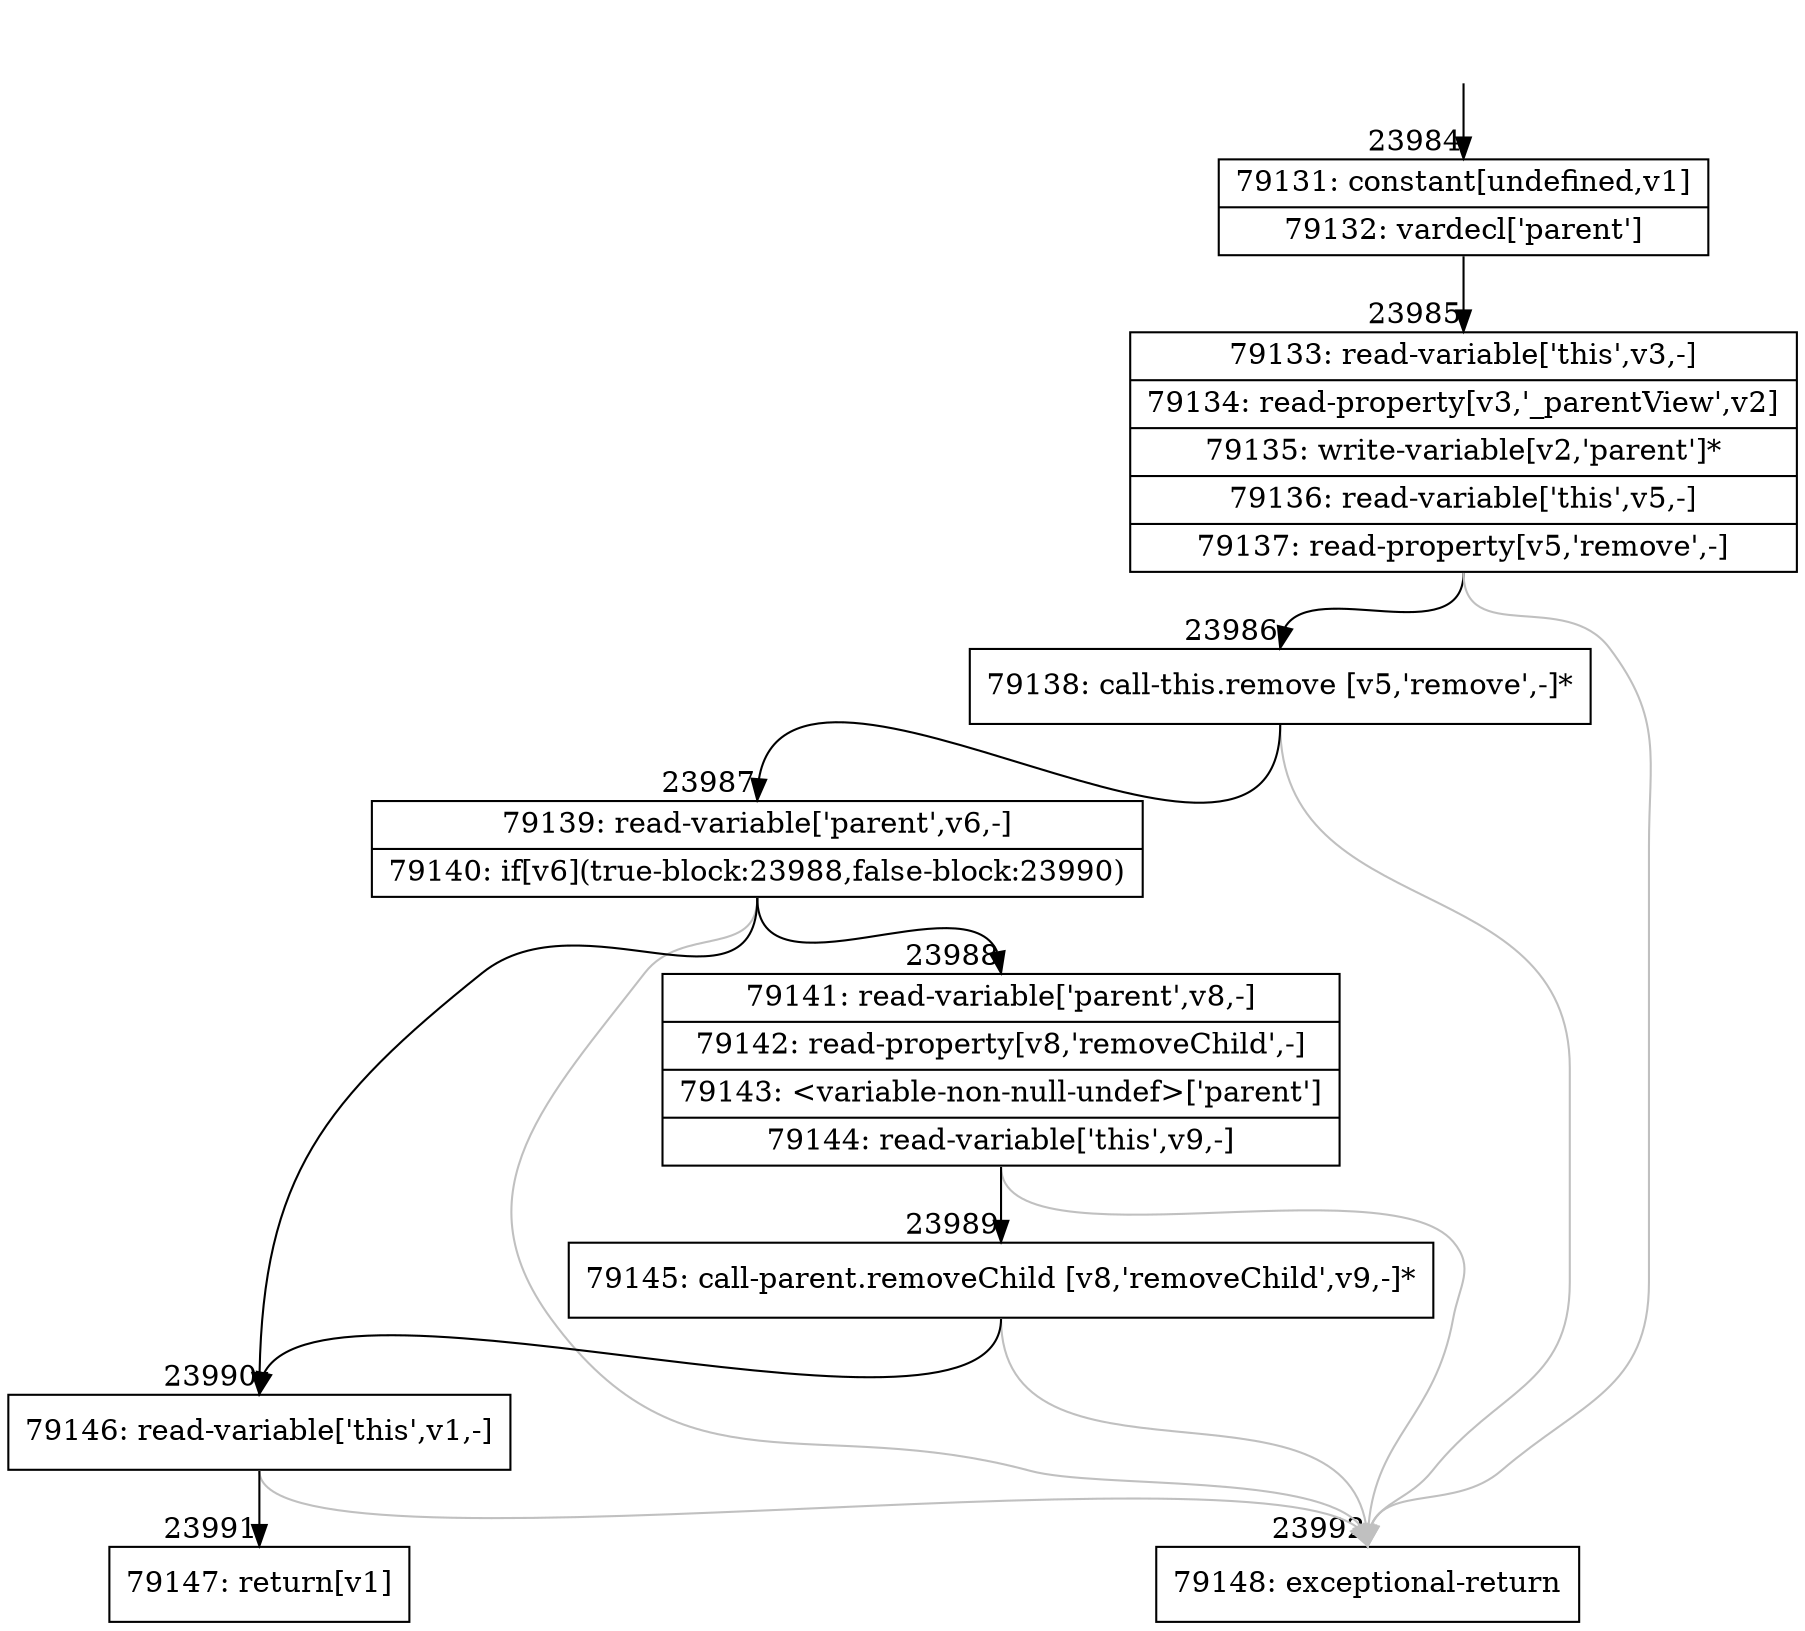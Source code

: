 digraph {
rankdir="TD"
BB_entry2101[shape=none,label=""];
BB_entry2101 -> BB23984 [tailport=s, headport=n, headlabel="    23984"]
BB23984 [shape=record label="{79131: constant[undefined,v1]|79132: vardecl['parent']}" ] 
BB23984 -> BB23985 [tailport=s, headport=n, headlabel="      23985"]
BB23985 [shape=record label="{79133: read-variable['this',v3,-]|79134: read-property[v3,'_parentView',v2]|79135: write-variable[v2,'parent']*|79136: read-variable['this',v5,-]|79137: read-property[v5,'remove',-]}" ] 
BB23985 -> BB23986 [tailport=s, headport=n, headlabel="      23986"]
BB23985 -> BB23992 [tailport=s, headport=n, color=gray, headlabel="      23992"]
BB23986 [shape=record label="{79138: call-this.remove [v5,'remove',-]*}" ] 
BB23986 -> BB23987 [tailport=s, headport=n, headlabel="      23987"]
BB23986 -> BB23992 [tailport=s, headport=n, color=gray]
BB23987 [shape=record label="{79139: read-variable['parent',v6,-]|79140: if[v6](true-block:23988,false-block:23990)}" ] 
BB23987 -> BB23988 [tailport=s, headport=n, headlabel="      23988"]
BB23987 -> BB23990 [tailport=s, headport=n, headlabel="      23990"]
BB23987 -> BB23992 [tailport=s, headport=n, color=gray]
BB23988 [shape=record label="{79141: read-variable['parent',v8,-]|79142: read-property[v8,'removeChild',-]|79143: \<variable-non-null-undef\>['parent']|79144: read-variable['this',v9,-]}" ] 
BB23988 -> BB23989 [tailport=s, headport=n, headlabel="      23989"]
BB23988 -> BB23992 [tailport=s, headport=n, color=gray]
BB23989 [shape=record label="{79145: call-parent.removeChild [v8,'removeChild',v9,-]*}" ] 
BB23989 -> BB23990 [tailport=s, headport=n]
BB23989 -> BB23992 [tailport=s, headport=n, color=gray]
BB23990 [shape=record label="{79146: read-variable['this',v1,-]}" ] 
BB23990 -> BB23991 [tailport=s, headport=n, headlabel="      23991"]
BB23990 -> BB23992 [tailport=s, headport=n, color=gray]
BB23991 [shape=record label="{79147: return[v1]}" ] 
BB23992 [shape=record label="{79148: exceptional-return}" ] 
//#$~ 45460
}
